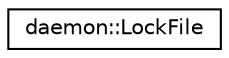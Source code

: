 digraph "Graphical Class Hierarchy"
{
 // LATEX_PDF_SIZE
  edge [fontname="Helvetica",fontsize="10",labelfontname="Helvetica",labelfontsize="10"];
  node [fontname="Helvetica",fontsize="10",shape=record];
  rankdir="LR";
  Node0 [label="daemon::LockFile",height=0.2,width=0.4,color="black", fillcolor="white", style="filled",URL="$classdaemon_1_1LockFile.html",tooltip=" "];
}
